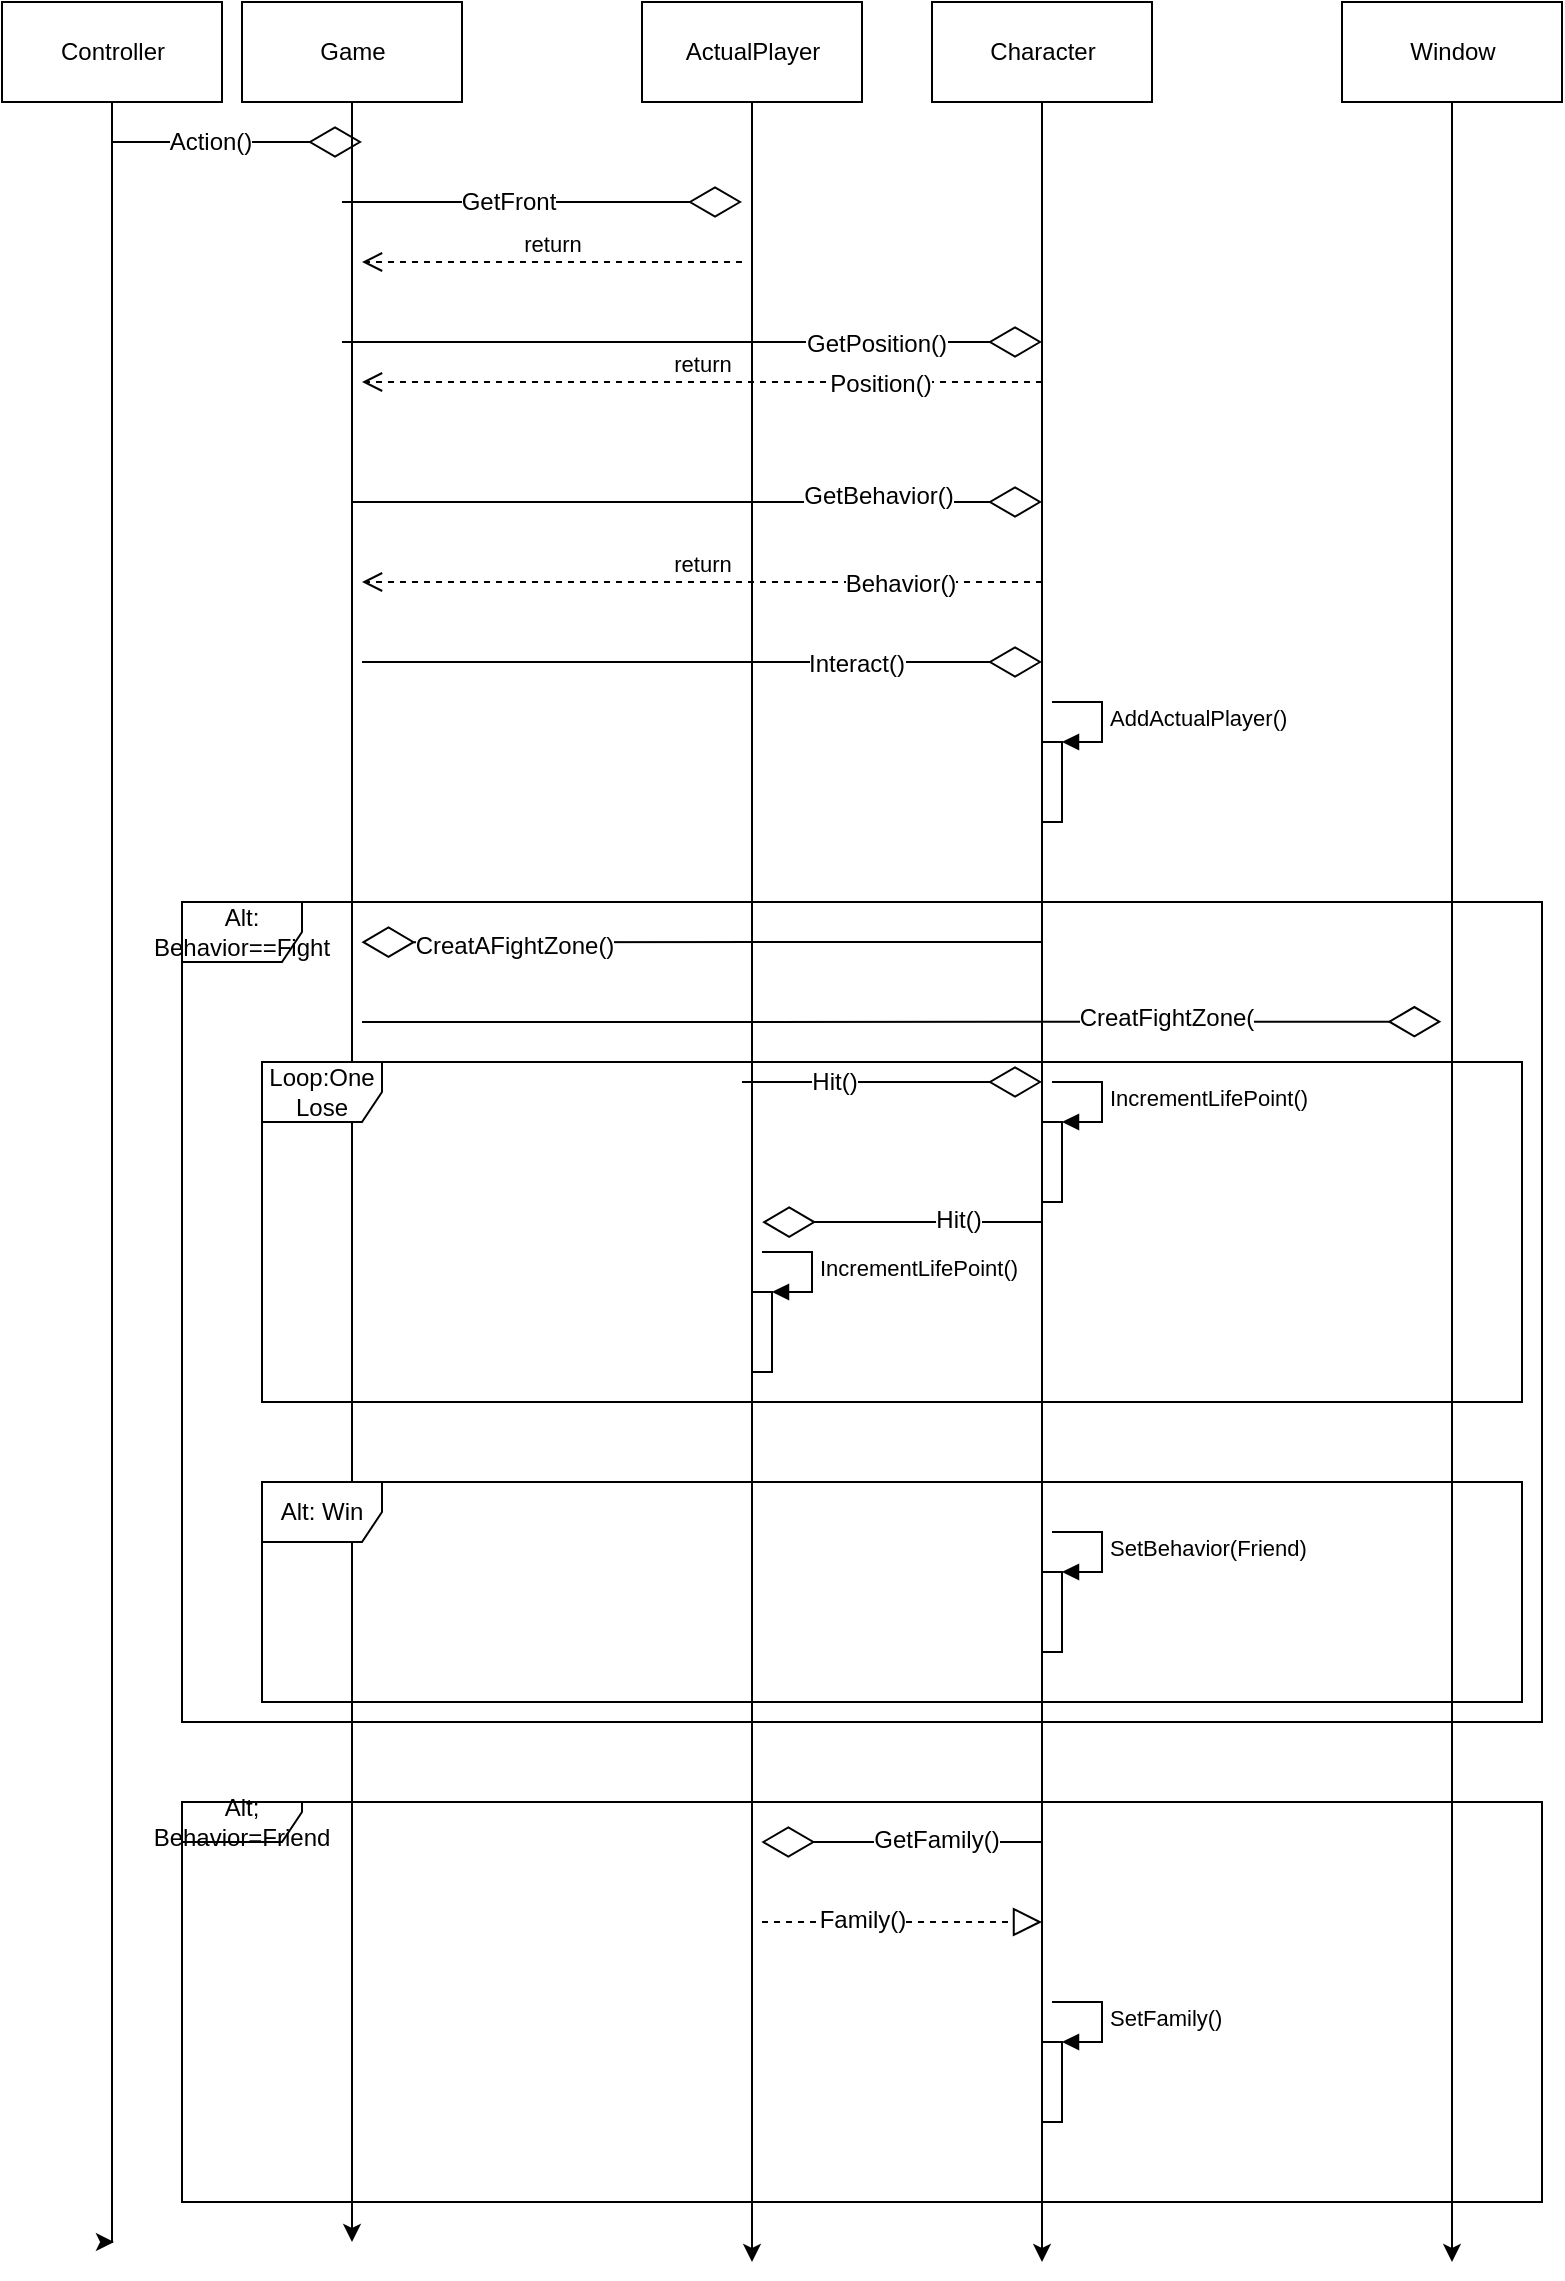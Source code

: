 <mxfile version="10.6.7" type="github"><diagram id="rtGoWBhdxLbPCxcjSu8d" name="Page-1"><mxGraphModel dx="1188" dy="590" grid="1" gridSize="10" guides="1" tooltips="1" connect="1" arrows="1" fold="1" page="1" pageScale="1" pageWidth="827" pageHeight="1169" math="0" shadow="0"><root><mxCell id="0"/><mxCell id="1" parent="0"/><mxCell id="mJFGAW0Ji_lsL1YSvZ3F-6" style="edgeStyle=orthogonalEdgeStyle;rounded=0;orthogonalLoop=1;jettySize=auto;html=1;" edge="1" parent="1" source="mJFGAW0Ji_lsL1YSvZ3F-1"><mxGeometry relative="1" as="geometry"><mxPoint x="56" y="1150" as="targetPoint"/><Array as="points"><mxPoint x="55" y="120"/><mxPoint x="55" y="120"/></Array></mxGeometry></mxCell><mxCell id="mJFGAW0Ji_lsL1YSvZ3F-1" value="Controller" style="html=1;" vertex="1" parent="1"><mxGeometry y="30" width="110" height="50" as="geometry"/></mxCell><mxCell id="mJFGAW0Ji_lsL1YSvZ3F-7" style="edgeStyle=orthogonalEdgeStyle;rounded=0;orthogonalLoop=1;jettySize=auto;html=1;" edge="1" parent="1" source="mJFGAW0Ji_lsL1YSvZ3F-2"><mxGeometry relative="1" as="geometry"><mxPoint x="175" y="1150" as="targetPoint"/></mxGeometry></mxCell><mxCell id="mJFGAW0Ji_lsL1YSvZ3F-2" value="Game" style="html=1;" vertex="1" parent="1"><mxGeometry x="120" y="30" width="110" height="50" as="geometry"/></mxCell><mxCell id="mJFGAW0Ji_lsL1YSvZ3F-8" style="edgeStyle=orthogonalEdgeStyle;rounded=0;orthogonalLoop=1;jettySize=auto;html=1;" edge="1" parent="1" source="mJFGAW0Ji_lsL1YSvZ3F-3"><mxGeometry relative="1" as="geometry"><mxPoint x="375" y="1160" as="targetPoint"/></mxGeometry></mxCell><mxCell id="mJFGAW0Ji_lsL1YSvZ3F-3" value="ActualPlayer" style="html=1;" vertex="1" parent="1"><mxGeometry x="320" y="30" width="110" height="50" as="geometry"/></mxCell><mxCell id="mJFGAW0Ji_lsL1YSvZ3F-9" style="edgeStyle=orthogonalEdgeStyle;rounded=0;orthogonalLoop=1;jettySize=auto;html=1;" edge="1" parent="1" source="mJFGAW0Ji_lsL1YSvZ3F-4"><mxGeometry relative="1" as="geometry"><mxPoint x="520" y="1160" as="targetPoint"/></mxGeometry></mxCell><mxCell id="mJFGAW0Ji_lsL1YSvZ3F-4" value="Character" style="html=1;" vertex="1" parent="1"><mxGeometry x="465" y="30" width="110" height="50" as="geometry"/></mxCell><mxCell id="mJFGAW0Ji_lsL1YSvZ3F-10" style="edgeStyle=orthogonalEdgeStyle;rounded=0;orthogonalLoop=1;jettySize=auto;html=1;exitX=0.5;exitY=1;exitDx=0;exitDy=0;" edge="1" parent="1" source="mJFGAW0Ji_lsL1YSvZ3F-5"><mxGeometry relative="1" as="geometry"><mxPoint x="725" y="1160" as="targetPoint"/></mxGeometry></mxCell><mxCell id="mJFGAW0Ji_lsL1YSvZ3F-5" value="Window" style="html=1;" vertex="1" parent="1"><mxGeometry x="670" y="30" width="110" height="50" as="geometry"/></mxCell><mxCell id="mJFGAW0Ji_lsL1YSvZ3F-11" value="" style="endArrow=diamondThin;endFill=0;endSize=24;html=1;" edge="1" parent="1"><mxGeometry width="160" relative="1" as="geometry"><mxPoint x="55" y="100" as="sourcePoint"/><mxPoint x="180" y="100" as="targetPoint"/></mxGeometry></mxCell><mxCell id="mJFGAW0Ji_lsL1YSvZ3F-40" value="Action()" style="text;html=1;resizable=0;points=[];align=center;verticalAlign=middle;labelBackgroundColor=#ffffff;" vertex="1" connectable="0" parent="mJFGAW0Ji_lsL1YSvZ3F-11"><mxGeometry x="-0.2" relative="1" as="geometry"><mxPoint x="-1" as="offset"/></mxGeometry></mxCell><mxCell id="mJFGAW0Ji_lsL1YSvZ3F-12" value="" style="endArrow=diamondThin;endFill=0;endSize=24;html=1;" edge="1" parent="1"><mxGeometry width="160" relative="1" as="geometry"><mxPoint x="170" y="130" as="sourcePoint"/><mxPoint x="370" y="130" as="targetPoint"/></mxGeometry></mxCell><mxCell id="mJFGAW0Ji_lsL1YSvZ3F-42" value="GetFront" style="text;html=1;resizable=0;points=[];align=center;verticalAlign=middle;labelBackgroundColor=#ffffff;" vertex="1" connectable="0" parent="mJFGAW0Ji_lsL1YSvZ3F-12"><mxGeometry x="-0.168" relative="1" as="geometry"><mxPoint as="offset"/></mxGeometry></mxCell><mxCell id="mJFGAW0Ji_lsL1YSvZ3F-13" value="return" style="html=1;verticalAlign=bottom;endArrow=open;dashed=1;endSize=8;" edge="1" parent="1"><mxGeometry relative="1" as="geometry"><mxPoint x="370" y="160" as="sourcePoint"/><mxPoint x="180" y="160" as="targetPoint"/></mxGeometry></mxCell><mxCell id="mJFGAW0Ji_lsL1YSvZ3F-14" value="" style="endArrow=diamondThin;endFill=0;endSize=24;html=1;" edge="1" parent="1"><mxGeometry width="160" relative="1" as="geometry"><mxPoint x="170" y="200" as="sourcePoint"/><mxPoint x="520" y="200" as="targetPoint"/></mxGeometry></mxCell><mxCell id="mJFGAW0Ji_lsL1YSvZ3F-43" value="GetPosition()" style="text;html=1;resizable=0;points=[];align=center;verticalAlign=middle;labelBackgroundColor=#ffffff;" vertex="1" connectable="0" parent="mJFGAW0Ji_lsL1YSvZ3F-14"><mxGeometry x="0.527" y="-1" relative="1" as="geometry"><mxPoint as="offset"/></mxGeometry></mxCell><mxCell id="mJFGAW0Ji_lsL1YSvZ3F-15" value="return" style="html=1;verticalAlign=bottom;endArrow=open;dashed=1;endSize=8;" edge="1" parent="1"><mxGeometry relative="1" as="geometry"><mxPoint x="520" y="220" as="sourcePoint"/><mxPoint x="180" y="220" as="targetPoint"/></mxGeometry></mxCell><mxCell id="mJFGAW0Ji_lsL1YSvZ3F-44" value="Position()" style="text;html=1;resizable=0;points=[];align=center;verticalAlign=middle;labelBackgroundColor=#ffffff;" vertex="1" connectable="0" parent="mJFGAW0Ji_lsL1YSvZ3F-15"><mxGeometry x="-0.522" y="1" relative="1" as="geometry"><mxPoint as="offset"/></mxGeometry></mxCell><mxCell id="mJFGAW0Ji_lsL1YSvZ3F-16" value="" style="endArrow=diamondThin;endFill=0;endSize=24;html=1;" edge="1" parent="1"><mxGeometry width="160" relative="1" as="geometry"><mxPoint x="175" y="280" as="sourcePoint"/><mxPoint x="520" y="280" as="targetPoint"/></mxGeometry></mxCell><mxCell id="mJFGAW0Ji_lsL1YSvZ3F-48" value="GetBehavior()" style="text;html=1;resizable=0;points=[];align=center;verticalAlign=middle;labelBackgroundColor=#ffffff;" vertex="1" connectable="0" parent="mJFGAW0Ji_lsL1YSvZ3F-16"><mxGeometry x="0.521" y="3" relative="1" as="geometry"><mxPoint as="offset"/></mxGeometry></mxCell><mxCell id="mJFGAW0Ji_lsL1YSvZ3F-17" value="return" style="html=1;verticalAlign=bottom;endArrow=open;dashed=1;endSize=8;" edge="1" parent="1"><mxGeometry relative="1" as="geometry"><mxPoint x="520" y="320" as="sourcePoint"/><mxPoint x="180" y="320" as="targetPoint"/></mxGeometry></mxCell><mxCell id="mJFGAW0Ji_lsL1YSvZ3F-47" value="Behavior()" style="text;html=1;resizable=0;points=[];align=center;verticalAlign=middle;labelBackgroundColor=#ffffff;" vertex="1" connectable="0" parent="mJFGAW0Ji_lsL1YSvZ3F-17"><mxGeometry x="-0.579" y="1" relative="1" as="geometry"><mxPoint as="offset"/></mxGeometry></mxCell><mxCell id="mJFGAW0Ji_lsL1YSvZ3F-20" value="Alt: Behavior==Fight" style="shape=umlFrame;whiteSpace=wrap;html=1;" vertex="1" parent="1"><mxGeometry x="90" y="480" width="680" height="410" as="geometry"/></mxCell><mxCell id="mJFGAW0Ji_lsL1YSvZ3F-27" value="" style="endArrow=diamondThin;endFill=0;endSize=24;html=1;" edge="1" parent="1"><mxGeometry width="160" relative="1" as="geometry"><mxPoint x="180" y="360" as="sourcePoint"/><mxPoint x="520" y="360" as="targetPoint"/></mxGeometry></mxCell><mxCell id="mJFGAW0Ji_lsL1YSvZ3F-49" value="Interact()" style="text;html=1;resizable=0;points=[];align=center;verticalAlign=middle;labelBackgroundColor=#ffffff;" vertex="1" connectable="0" parent="mJFGAW0Ji_lsL1YSvZ3F-27"><mxGeometry x="0.449" y="-1" relative="1" as="geometry"><mxPoint as="offset"/></mxGeometry></mxCell><mxCell id="mJFGAW0Ji_lsL1YSvZ3F-28" value="" style="html=1;points=[];perimeter=orthogonalPerimeter;" vertex="1" parent="1"><mxGeometry x="520" y="400" width="10" height="40" as="geometry"/></mxCell><mxCell id="mJFGAW0Ji_lsL1YSvZ3F-29" value="AddActualPlayer()" style="edgeStyle=orthogonalEdgeStyle;html=1;align=left;spacingLeft=2;endArrow=block;rounded=0;entryX=1;entryY=0;" edge="1" target="mJFGAW0Ji_lsL1YSvZ3F-28" parent="1"><mxGeometry relative="1" as="geometry"><mxPoint x="525" y="380" as="sourcePoint"/><Array as="points"><mxPoint x="550" y="380"/></Array></mxGeometry></mxCell><mxCell id="mJFGAW0Ji_lsL1YSvZ3F-30" value="Loop:One Lose" style="shape=umlFrame;whiteSpace=wrap;html=1;" vertex="1" parent="1"><mxGeometry x="130" y="560" width="630" height="170" as="geometry"/></mxCell><mxCell id="mJFGAW0Ji_lsL1YSvZ3F-32" value="Alt: Win" style="shape=umlFrame;whiteSpace=wrap;html=1;" vertex="1" parent="1"><mxGeometry x="130" y="770" width="630" height="110" as="geometry"/></mxCell><mxCell id="mJFGAW0Ji_lsL1YSvZ3F-35" value="Alt; Behavior=Friend" style="shape=umlFrame;whiteSpace=wrap;html=1;width=60;height=20;" vertex="1" parent="1"><mxGeometry x="90" y="930" width="680" height="200" as="geometry"/></mxCell><mxCell id="mJFGAW0Ji_lsL1YSvZ3F-53" value="" style="endArrow=diamondThin;endFill=0;endSize=24;html=1;" edge="1" parent="1"><mxGeometry width="160" relative="1" as="geometry"><mxPoint x="370" y="570" as="sourcePoint"/><mxPoint x="520" y="570" as="targetPoint"/></mxGeometry></mxCell><mxCell id="mJFGAW0Ji_lsL1YSvZ3F-56" value="Hit()" style="text;html=1;resizable=0;points=[];align=center;verticalAlign=middle;labelBackgroundColor=#ffffff;" vertex="1" connectable="0" parent="mJFGAW0Ji_lsL1YSvZ3F-53"><mxGeometry x="-0.388" relative="1" as="geometry"><mxPoint as="offset"/></mxGeometry></mxCell><mxCell id="mJFGAW0Ji_lsL1YSvZ3F-54" value="" style="html=1;points=[];perimeter=orthogonalPerimeter;" vertex="1" parent="1"><mxGeometry x="520" y="590" width="10" height="40" as="geometry"/></mxCell><mxCell id="mJFGAW0Ji_lsL1YSvZ3F-55" value="IncrementLifePoint()" style="edgeStyle=orthogonalEdgeStyle;html=1;align=left;spacingLeft=2;endArrow=block;rounded=0;entryX=1;entryY=0;" edge="1" target="mJFGAW0Ji_lsL1YSvZ3F-54" parent="1"><mxGeometry relative="1" as="geometry"><mxPoint x="525" y="570" as="sourcePoint"/><Array as="points"><mxPoint x="550" y="570"/></Array></mxGeometry></mxCell><mxCell id="mJFGAW0Ji_lsL1YSvZ3F-61" value="" style="endArrow=diamondThin;endFill=0;endSize=24;html=1;entryX=0.397;entryY=0.471;entryDx=0;entryDy=0;entryPerimeter=0;" edge="1" parent="1" target="mJFGAW0Ji_lsL1YSvZ3F-30"><mxGeometry width="160" relative="1" as="geometry"><mxPoint x="520" y="640" as="sourcePoint"/><mxPoint x="680" y="640" as="targetPoint"/></mxGeometry></mxCell><mxCell id="mJFGAW0Ji_lsL1YSvZ3F-64" value="Hit()" style="text;html=1;resizable=0;points=[];align=center;verticalAlign=middle;labelBackgroundColor=#ffffff;" vertex="1" connectable="0" parent="mJFGAW0Ji_lsL1YSvZ3F-61"><mxGeometry x="-0.394" y="-1" relative="1" as="geometry"><mxPoint as="offset"/></mxGeometry></mxCell><mxCell id="mJFGAW0Ji_lsL1YSvZ3F-62" value="" style="html=1;points=[];perimeter=orthogonalPerimeter;" vertex="1" parent="1"><mxGeometry x="375" y="675" width="10" height="40" as="geometry"/></mxCell><mxCell id="mJFGAW0Ji_lsL1YSvZ3F-63" value="IncrementLifePoint()" style="edgeStyle=orthogonalEdgeStyle;html=1;align=left;spacingLeft=2;endArrow=block;rounded=0;entryX=1;entryY=0;" edge="1" target="mJFGAW0Ji_lsL1YSvZ3F-62" parent="1"><mxGeometry relative="1" as="geometry"><mxPoint x="380" y="655" as="sourcePoint"/><Array as="points"><mxPoint x="405" y="655"/></Array></mxGeometry></mxCell><mxCell id="mJFGAW0Ji_lsL1YSvZ3F-65" value="" style="html=1;points=[];perimeter=orthogonalPerimeter;" vertex="1" parent="1"><mxGeometry x="520" y="815" width="10" height="40" as="geometry"/></mxCell><mxCell id="mJFGAW0Ji_lsL1YSvZ3F-66" value="SetBehavior(Friend)" style="edgeStyle=orthogonalEdgeStyle;html=1;align=left;spacingLeft=2;endArrow=block;rounded=0;entryX=1;entryY=0;" edge="1" target="mJFGAW0Ji_lsL1YSvZ3F-65" parent="1"><mxGeometry relative="1" as="geometry"><mxPoint x="525" y="795" as="sourcePoint"/><Array as="points"><mxPoint x="550" y="795"/></Array></mxGeometry></mxCell><mxCell id="mJFGAW0Ji_lsL1YSvZ3F-67" value="" style="endArrow=diamondThin;endFill=0;endSize=24;html=1;entryX=0.426;entryY=0.1;entryDx=0;entryDy=0;entryPerimeter=0;" edge="1" parent="1" target="mJFGAW0Ji_lsL1YSvZ3F-35"><mxGeometry width="160" relative="1" as="geometry"><mxPoint x="520" y="950" as="sourcePoint"/><mxPoint x="680" y="950" as="targetPoint"/></mxGeometry></mxCell><mxCell id="mJFGAW0Ji_lsL1YSvZ3F-68" value="GetFamily()" style="text;html=1;resizable=0;points=[];align=center;verticalAlign=middle;labelBackgroundColor=#ffffff;" vertex="1" connectable="0" parent="mJFGAW0Ji_lsL1YSvZ3F-67"><mxGeometry x="-0.24" y="-1" relative="1" as="geometry"><mxPoint as="offset"/></mxGeometry></mxCell><mxCell id="mJFGAW0Ji_lsL1YSvZ3F-69" value="" style="endArrow=block;dashed=1;endFill=0;endSize=12;html=1;" edge="1" parent="1"><mxGeometry width="160" relative="1" as="geometry"><mxPoint x="380" y="990" as="sourcePoint"/><mxPoint x="520" y="990" as="targetPoint"/></mxGeometry></mxCell><mxCell id="mJFGAW0Ji_lsL1YSvZ3F-70" value="Family()" style="text;html=1;resizable=0;points=[];align=center;verticalAlign=middle;labelBackgroundColor=#ffffff;" vertex="1" connectable="0" parent="mJFGAW0Ji_lsL1YSvZ3F-69"><mxGeometry x="-0.283" y="1" relative="1" as="geometry"><mxPoint as="offset"/></mxGeometry></mxCell><mxCell id="mJFGAW0Ji_lsL1YSvZ3F-71" value="" style="html=1;points=[];perimeter=orthogonalPerimeter;" vertex="1" parent="1"><mxGeometry x="520" y="1050" width="10" height="40" as="geometry"/></mxCell><mxCell id="mJFGAW0Ji_lsL1YSvZ3F-72" value="SetFamily()" style="edgeStyle=orthogonalEdgeStyle;html=1;align=left;spacingLeft=2;endArrow=block;rounded=0;entryX=1;entryY=0;" edge="1" target="mJFGAW0Ji_lsL1YSvZ3F-71" parent="1"><mxGeometry relative="1" as="geometry"><mxPoint x="525" y="1030" as="sourcePoint"/><Array as="points"><mxPoint x="550" y="1030"/></Array></mxGeometry></mxCell><mxCell id="mJFGAW0Ji_lsL1YSvZ3F-73" value="" style="endArrow=diamondThin;endFill=0;endSize=24;html=1;entryX=0.132;entryY=0.049;entryDx=0;entryDy=0;entryPerimeter=0;" edge="1" parent="1" target="mJFGAW0Ji_lsL1YSvZ3F-20"><mxGeometry width="160" relative="1" as="geometry"><mxPoint x="520" y="500" as="sourcePoint"/><mxPoint x="680" y="500" as="targetPoint"/></mxGeometry></mxCell><mxCell id="mJFGAW0Ji_lsL1YSvZ3F-74" value="CreatAFightZone()" style="text;html=1;resizable=0;points=[];align=center;verticalAlign=middle;labelBackgroundColor=#ffffff;" vertex="1" connectable="0" parent="mJFGAW0Ji_lsL1YSvZ3F-73"><mxGeometry x="0.553" y="2" relative="1" as="geometry"><mxPoint as="offset"/></mxGeometry></mxCell><mxCell id="mJFGAW0Ji_lsL1YSvZ3F-75" value="" style="endArrow=diamondThin;endFill=0;endSize=24;html=1;entryX=0.926;entryY=0.146;entryDx=0;entryDy=0;entryPerimeter=0;" edge="1" parent="1" target="mJFGAW0Ji_lsL1YSvZ3F-20"><mxGeometry width="160" relative="1" as="geometry"><mxPoint x="180" y="540" as="sourcePoint"/><mxPoint x="340" y="540" as="targetPoint"/></mxGeometry></mxCell><mxCell id="mJFGAW0Ji_lsL1YSvZ3F-76" value="CreatFightZone(" style="text;html=1;resizable=0;points=[];align=center;verticalAlign=middle;labelBackgroundColor=#ffffff;" vertex="1" connectable="0" parent="mJFGAW0Ji_lsL1YSvZ3F-75"><mxGeometry x="0.489" y="2" relative="1" as="geometry"><mxPoint as="offset"/></mxGeometry></mxCell></root></mxGraphModel></diagram></mxfile>